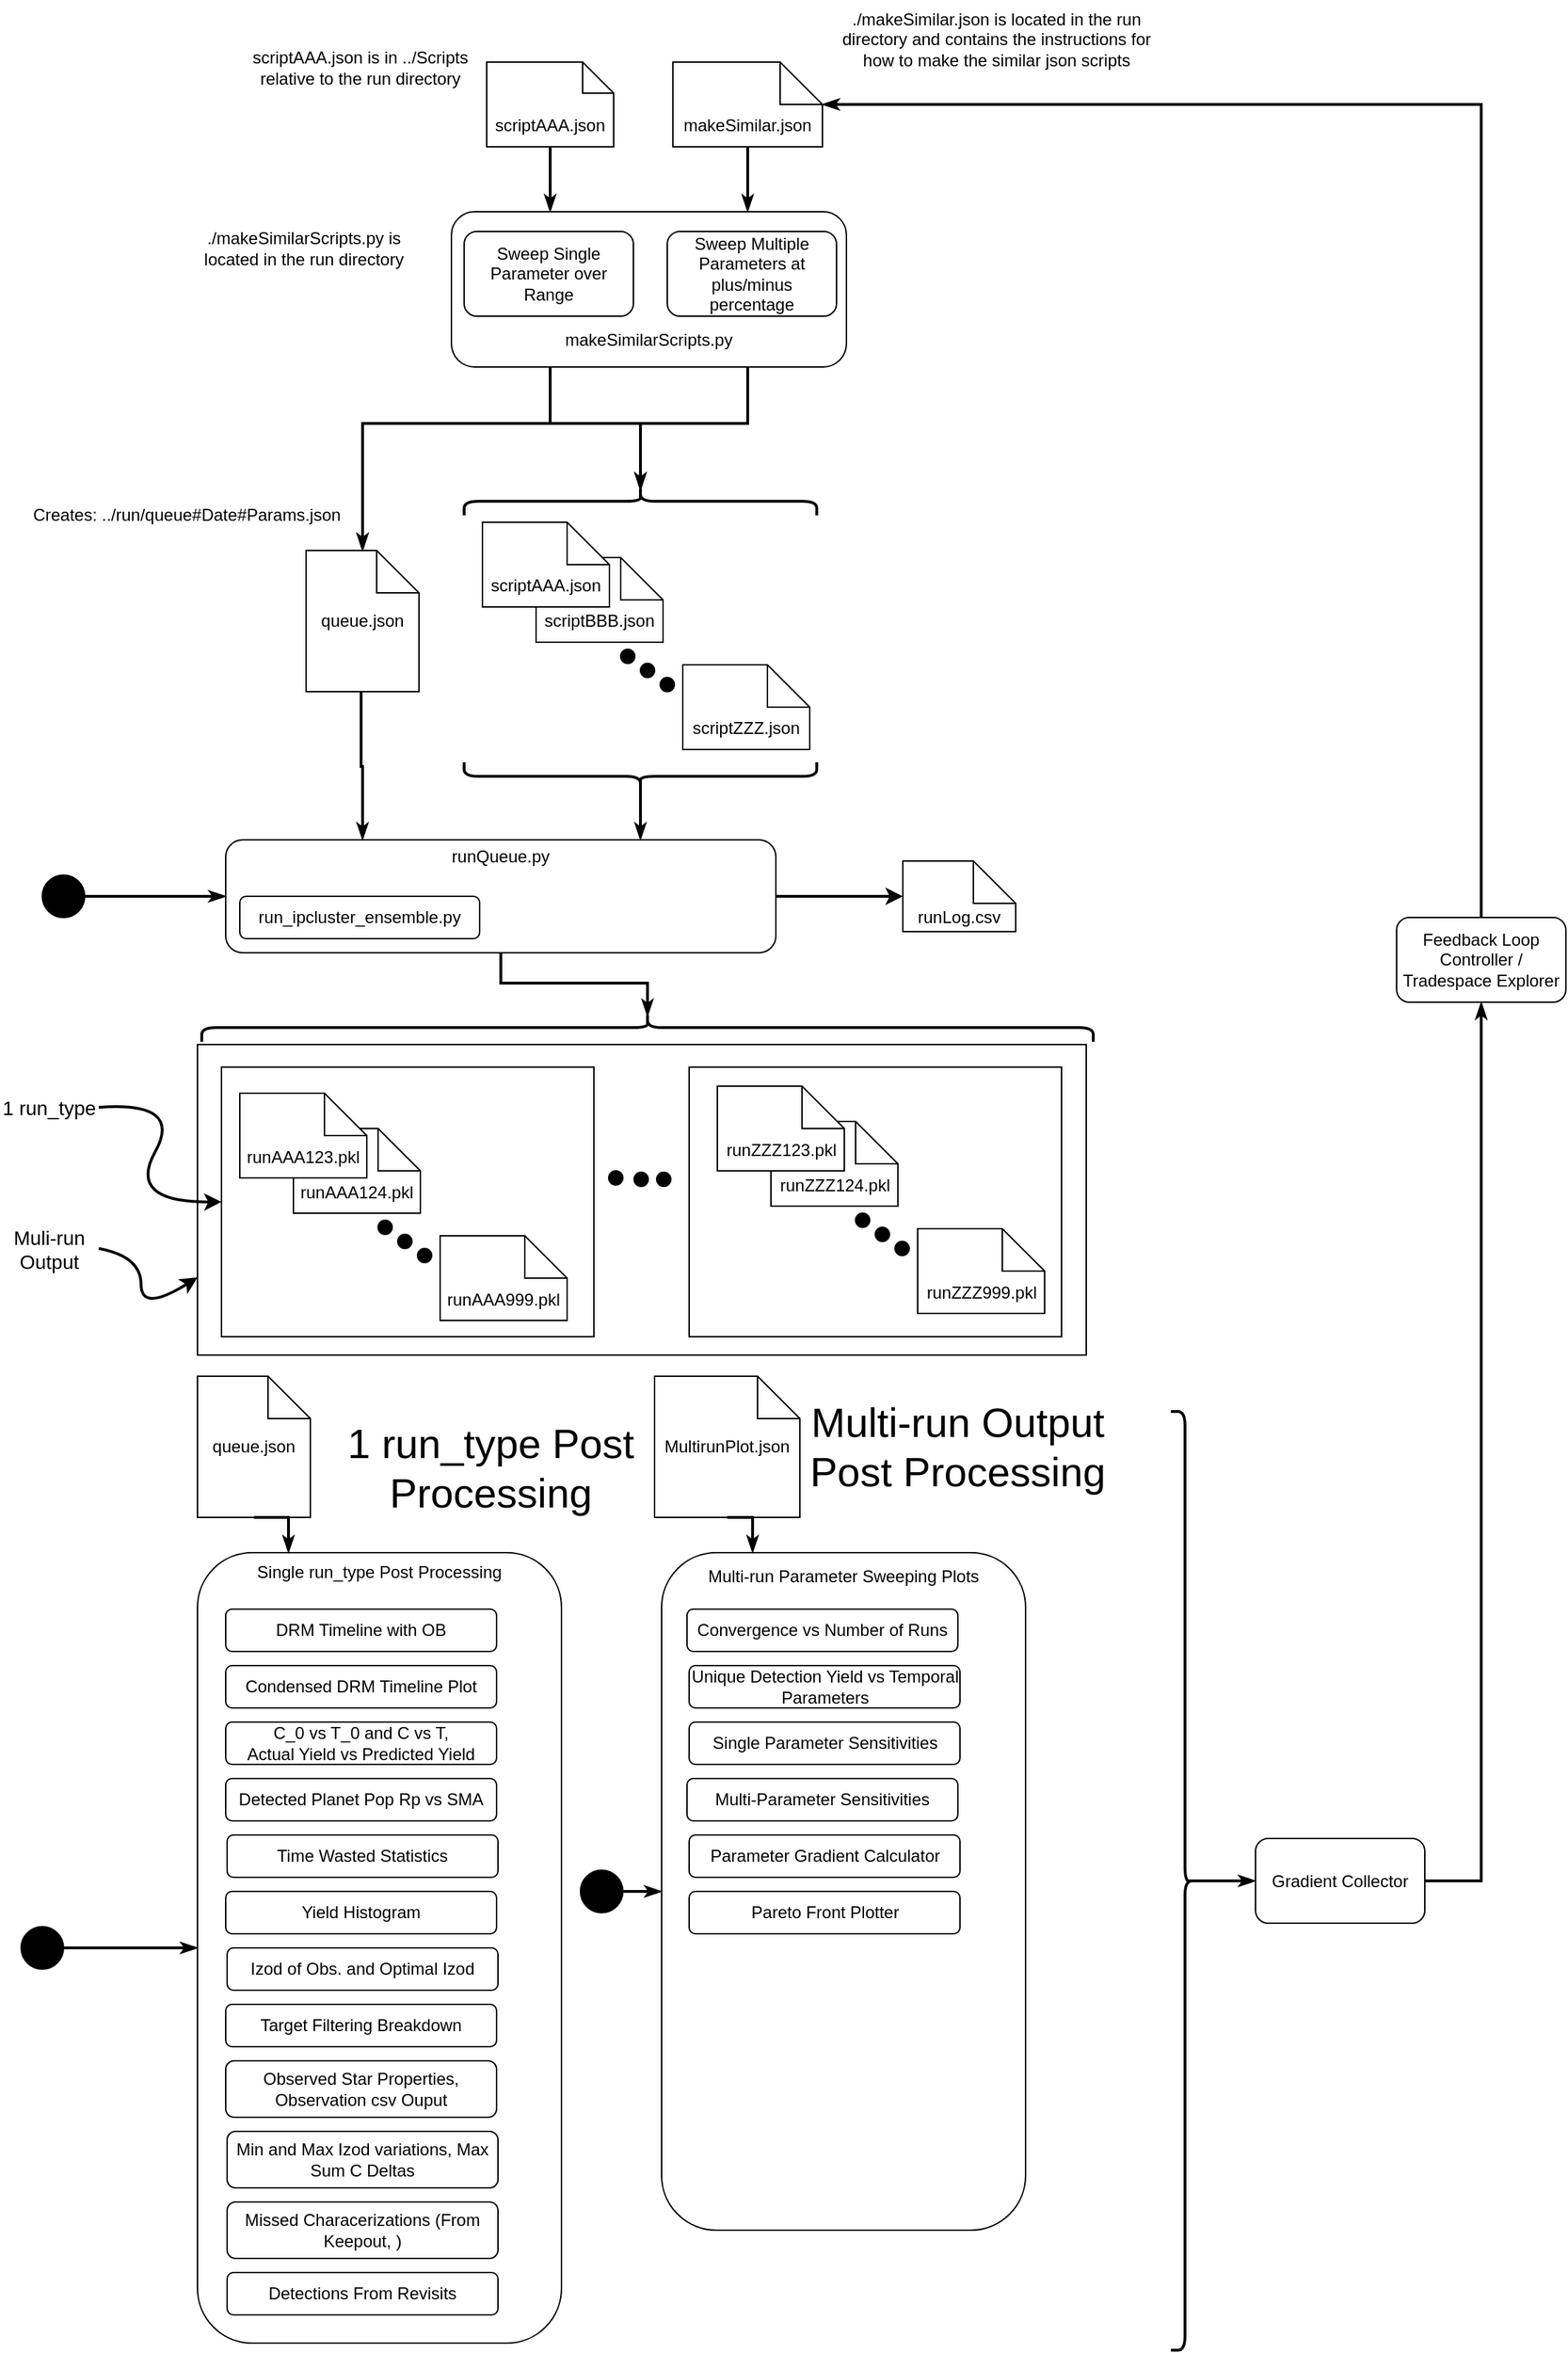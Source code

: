 <mxfile version="10.6.0" type="google"><diagram id="uPk6_uus-s2jaQJvlmyO" name="Page-1"><mxGraphModel dx="2479" dy="1725" grid="1" gridSize="10" guides="1" tooltips="1" connect="1" arrows="1" fold="1" page="1" pageScale="1" pageWidth="850" pageHeight="1100" background="#ffffff" math="0" shadow="0"><root><mxCell id="0"/><mxCell id="1" parent="0"/><mxCell id="115" value="&lt;br&gt;&lt;br&gt;&lt;br&gt;&lt;br&gt;&lt;br&gt;makeSimilarScripts.py&lt;br&gt;" style="rounded=1;whiteSpace=wrap;html=1;fillColor=none;fontSize=12;" parent="1" vertex="1"><mxGeometry x="350" y="-210" width="280" height="110" as="geometry"/></mxCell><mxCell id="61" value="Single run_type Post Processing&lt;br&gt;&lt;br&gt;&lt;br&gt;&lt;br&gt;&lt;br&gt;&lt;br&gt;&lt;br&gt;&lt;br&gt;&lt;br&gt;&lt;br&gt;&lt;br&gt;&lt;br&gt;&lt;br&gt;&lt;br&gt;&lt;br&gt;&lt;br&gt;&lt;br&gt;&lt;br&gt;&lt;br&gt;&lt;br&gt;&lt;br&gt;&lt;br&gt;&lt;br&gt;&lt;br&gt;&lt;br&gt;&lt;br&gt;&lt;br&gt;&lt;br&gt;&lt;br&gt;&lt;br&gt;&lt;br&gt;&lt;br&gt;&lt;br&gt;&lt;br&gt;&lt;br&gt;&lt;br&gt;&lt;br&gt;&lt;br&gt;" style="rounded=1;whiteSpace=wrap;html=1;fillColor=none;fontSize=12;" parent="1" vertex="1"><mxGeometry x="170" y="740" width="258" height="560" as="geometry"/></mxCell><mxCell id="55" style="edgeStyle=orthogonalEdgeStyle;rounded=0;comic=0;jumpStyle=none;jumpSize=1;html=1;exitX=1;exitY=0.5;entryX=0;entryY=0.5;endArrow=classicThin;endFill=1;jettySize=auto;orthogonalLoop=1;strokeWidth=2;fontSize=29;" parent="1" source="6" target="13" edge="1"><mxGeometry relative="1" as="geometry"/></mxCell><mxCell id="6" value="" style="ellipse;whiteSpace=wrap;html=1;aspect=fixed;fillColor=#000000;" parent="1" vertex="1"><mxGeometry x="60" y="260" width="30" height="30" as="geometry"/></mxCell><mxCell id="11" value="" style="edgeStyle=orthogonalEdgeStyle;rounded=0;html=1;endArrow=classicThin;endFill=1;jettySize=auto;orthogonalLoop=1;entryX=0.25;entryY=0;exitX=0.5;exitY=1;strokeWidth=2;" parent="1" edge="1"><mxGeometry relative="1" as="geometry"><mxPoint x="286" y="130" as="sourcePoint"/><mxPoint x="287" y="235" as="targetPoint"/><Array as="points"><mxPoint x="286" y="183"/><mxPoint x="287" y="183"/></Array></mxGeometry></mxCell><mxCell id="12" value="queue.json" style="shape=note;whiteSpace=wrap;html=1;backgroundOutline=1;fillColor=none;" parent="1" vertex="1"><mxGeometry x="247" y="30" width="80" height="100" as="geometry"/></mxCell><mxCell id="45" style="edgeStyle=orthogonalEdgeStyle;rounded=0;comic=0;jumpStyle=none;jumpSize=1;html=1;exitX=0.5;exitY=1;entryX=0.1;entryY=0.5;entryPerimeter=0;endArrow=classicThin;endFill=1;jettySize=auto;orthogonalLoop=1;strokeWidth=2;" parent="1" source="13" target="44" edge="1"><mxGeometry relative="1" as="geometry"/></mxCell><mxCell id="4c2a4708311604c4-120" style="edgeStyle=orthogonalEdgeStyle;rounded=0;html=1;exitX=1;exitY=0.5;entryX=0;entryY=0.5;jettySize=auto;orthogonalLoop=1;fontSize=30;fontColor=#000000;strokeWidth=2;" parent="1" source="13" target="4c2a4708311604c4-119" edge="1"><mxGeometry relative="1" as="geometry"/></mxCell><mxCell id="13" value="runQueue.py&lt;br&gt;&lt;br&gt;&lt;br&gt;&lt;br&gt;&lt;br&gt;" style="rounded=1;whiteSpace=wrap;html=1;fillColor=none;" parent="1" vertex="1"><mxGeometry x="190" y="235" width="390" height="80" as="geometry"/></mxCell><mxCell id="14" value="run_ipcluster_ensemble.py" style="rounded=1;whiteSpace=wrap;html=1;fillColor=none;" parent="1" vertex="1"><mxGeometry x="200" y="275" width="170" height="30" as="geometry"/></mxCell><mxCell id="17" value="&lt;br&gt;&lt;br&gt;scriptBBB.json" style="shape=note;whiteSpace=wrap;html=1;backgroundOutline=1;fillColor=#ffffff;" parent="1" vertex="1"><mxGeometry x="410" y="35" width="90" height="60" as="geometry"/></mxCell><mxCell id="16" value="&lt;br&gt;&lt;br&gt;scriptAAA.json" style="shape=note;whiteSpace=wrap;html=1;backgroundOutline=1;fillColor=#ffffff;" parent="1" vertex="1"><mxGeometry x="372" y="10" width="90" height="60" as="geometry"/></mxCell><mxCell id="19" value="" style="ellipse;whiteSpace=wrap;html=1;aspect=fixed;fillColor=#000000;" parent="1" vertex="1"><mxGeometry x="470" y="100" width="10" height="10" as="geometry"/></mxCell><mxCell id="20" value="" style="ellipse;whiteSpace=wrap;html=1;aspect=fixed;fillColor=#000000;" parent="1" vertex="1"><mxGeometry x="484" y="110" width="10" height="10" as="geometry"/></mxCell><mxCell id="21" value="" style="ellipse;whiteSpace=wrap;html=1;aspect=fixed;fillColor=#000000;" parent="1" vertex="1"><mxGeometry x="498" y="120" width="10" height="10" as="geometry"/></mxCell><mxCell id="22" value="&lt;br&gt;&lt;br&gt;scriptZZZ.json" style="shape=note;whiteSpace=wrap;html=1;backgroundOutline=1;fillColor=#ffffff;" parent="1" vertex="1"><mxGeometry x="514" y="111" width="90" height="60" as="geometry"/></mxCell><mxCell id="26" style="edgeStyle=orthogonalEdgeStyle;rounded=0;comic=0;jumpStyle=none;jumpSize=1;html=1;exitX=0.1;exitY=0.5;exitPerimeter=0;entryX=0.75;entryY=0;endArrow=classicThin;endFill=1;jettySize=auto;orthogonalLoop=1;strokeWidth=2;" parent="1" edge="1"><mxGeometry relative="1" as="geometry"><mxPoint x="485" y="198" as="sourcePoint"/><mxPoint x="484" y="235" as="targetPoint"/></mxGeometry></mxCell><mxCell id="25" value="" style="shape=curlyBracket;whiteSpace=wrap;html=1;rounded=1;fillColor=#000000;rotation=-90;strokeWidth=2;" parent="1" vertex="1"><mxGeometry x="474" y="65" width="20" height="250" as="geometry"/></mxCell><mxCell id="27" value="&lt;br&gt;&lt;br&gt;runAAA124.pkl" style="shape=note;whiteSpace=wrap;html=1;backgroundOutline=1;fillColor=#ffffff;" parent="1" vertex="1"><mxGeometry x="238" y="439.5" width="90" height="60" as="geometry"/></mxCell><mxCell id="28" value="&lt;br&gt;&lt;br&gt;runAAA123.pkl" style="shape=note;whiteSpace=wrap;html=1;backgroundOutline=1;fillColor=#ffffff;" parent="1" vertex="1"><mxGeometry x="200" y="414.5" width="90" height="60" as="geometry"/></mxCell><mxCell id="29" value="" style="ellipse;whiteSpace=wrap;html=1;aspect=fixed;fillColor=#000000;" parent="1" vertex="1"><mxGeometry x="298" y="504.5" width="10" height="10" as="geometry"/></mxCell><mxCell id="30" value="" style="ellipse;whiteSpace=wrap;html=1;aspect=fixed;fillColor=#000000;" parent="1" vertex="1"><mxGeometry x="312" y="514.5" width="10" height="10" as="geometry"/></mxCell><mxCell id="31" value="" style="ellipse;whiteSpace=wrap;html=1;aspect=fixed;fillColor=#000000;" parent="1" vertex="1"><mxGeometry x="326" y="524.5" width="10" height="10" as="geometry"/></mxCell><mxCell id="32" value="&lt;br&gt;&lt;br&gt;runAAA999.pkl" style="shape=note;whiteSpace=wrap;html=1;backgroundOutline=1;fillColor=#ffffff;" parent="1" vertex="1"><mxGeometry x="342" y="515.5" width="90" height="60" as="geometry"/></mxCell><mxCell id="33" value="&lt;br&gt;&lt;br&gt;runZZZ124.pkl" style="shape=note;whiteSpace=wrap;html=1;backgroundOutline=1;fillColor=#ffffff;" parent="1" vertex="1"><mxGeometry x="576.5" y="434.5" width="90" height="60" as="geometry"/></mxCell><mxCell id="34" value="&lt;br&gt;&lt;br&gt;runZZZ123.pkl" style="shape=note;whiteSpace=wrap;html=1;backgroundOutline=1;fillColor=#ffffff;" parent="1" vertex="1"><mxGeometry x="538.5" y="409.5" width="90" height="60" as="geometry"/></mxCell><mxCell id="35" value="" style="ellipse;whiteSpace=wrap;html=1;aspect=fixed;fillColor=#000000;" parent="1" vertex="1"><mxGeometry x="636.5" y="499.5" width="10" height="10" as="geometry"/></mxCell><mxCell id="36" value="" style="ellipse;whiteSpace=wrap;html=1;aspect=fixed;fillColor=#000000;" parent="1" vertex="1"><mxGeometry x="650.5" y="509.5" width="10" height="10" as="geometry"/></mxCell><mxCell id="37" value="" style="ellipse;whiteSpace=wrap;html=1;aspect=fixed;fillColor=#000000;" parent="1" vertex="1"><mxGeometry x="664.5" y="519.5" width="10" height="10" as="geometry"/></mxCell><mxCell id="38" value="&lt;br&gt;&lt;br&gt;runZZZ999.pkl" style="shape=note;whiteSpace=wrap;html=1;backgroundOutline=1;fillColor=#ffffff;" parent="1" vertex="1"><mxGeometry x="680.5" y="510.5" width="90" height="60" as="geometry"/></mxCell><mxCell id="39" value="" style="ellipse;whiteSpace=wrap;html=1;aspect=fixed;fillColor=#000000;" parent="1" vertex="1"><mxGeometry x="461.5" y="469.5" width="10" height="10" as="geometry"/></mxCell><mxCell id="40" value="" style="ellipse;whiteSpace=wrap;html=1;aspect=fixed;fillColor=#000000;" parent="1" vertex="1"><mxGeometry x="479.5" y="470.5" width="10" height="10" as="geometry"/></mxCell><mxCell id="41" value="" style="ellipse;whiteSpace=wrap;html=1;aspect=fixed;fillColor=#000000;" parent="1" vertex="1"><mxGeometry x="495.5" y="470.5" width="10" height="10" as="geometry"/></mxCell><mxCell id="42" value="" style="rounded=0;whiteSpace=wrap;html=1;fillColor=none;" parent="1" vertex="1"><mxGeometry x="187" y="396" width="264" height="191" as="geometry"/></mxCell><mxCell id="43" value="" style="rounded=0;whiteSpace=wrap;html=1;fillColor=none;" parent="1" vertex="1"><mxGeometry x="518.5" y="396" width="264" height="191" as="geometry"/></mxCell><mxCell id="44" value="" style="shape=curlyBracket;whiteSpace=wrap;html=1;rounded=1;fillColor=none;rotation=90;strokeWidth=2;" parent="1" vertex="1"><mxGeometry x="479" y="52" width="20" height="632" as="geometry"/></mxCell><mxCell id="46" value="" style="curved=1;endArrow=classic;html=1;strokeWidth=2;exitX=1;exitY=0.5;entryX=0;entryY=0.5;" parent="1" source="47" target="42" edge="1"><mxGeometry width="50" height="50" relative="1" as="geometry"><mxPoint x="70" y="620" as="sourcePoint"/><mxPoint x="120" y="570" as="targetPoint"/><Array as="points"><mxPoint x="160" y="420"/><mxPoint x="120" y="492"/></Array></mxGeometry></mxCell><mxCell id="47" value="1 run_type" style="text;html=1;strokeColor=none;fillColor=none;align=center;verticalAlign=middle;whiteSpace=wrap;rounded=0;fontSize=14;" parent="1" vertex="1"><mxGeometry x="30" y="414.5" width="70" height="20" as="geometry"/></mxCell><mxCell id="48" value="" style="rounded=0;whiteSpace=wrap;html=1;fillColor=none;fontSize=14;" parent="1" vertex="1"><mxGeometry x="170" y="380" width="630" height="220" as="geometry"/></mxCell><mxCell id="51" value="" style="curved=1;endArrow=classic;html=1;strokeWidth=2;exitX=1;exitY=0.5;entryX=0;entryY=0.75;" parent="1" source="52" target="48" edge="1"><mxGeometry width="50" height="50" relative="1" as="geometry"><mxPoint x="64" y="735" as="sourcePoint"/><mxPoint x="182" y="607" as="targetPoint"/><Array as="points"><mxPoint x="130" y="530"/><mxPoint x="130" y="570"/></Array></mxGeometry></mxCell><mxCell id="52" value="Muli-run Output" style="text;html=1;strokeColor=none;fillColor=none;align=center;verticalAlign=middle;whiteSpace=wrap;rounded=0;fontSize=14;" parent="1" vertex="1"><mxGeometry x="30" y="499" width="70" height="51" as="geometry"/></mxCell><mxCell id="53" value="1 run_type Post Processing" style="text;html=1;strokeColor=none;fillColor=none;align=center;verticalAlign=middle;whiteSpace=wrap;rounded=0;fontSize=29;" parent="1" vertex="1"><mxGeometry x="272" y="645" width="212" height="70" as="geometry"/></mxCell><mxCell id="54" value="Multi-run Output Post Processing" style="text;html=1;strokeColor=none;fillColor=none;align=center;verticalAlign=middle;whiteSpace=wrap;rounded=0;fontSize=29;" parent="1" vertex="1"><mxGeometry x="595" y="627" width="228" height="76" as="geometry"/></mxCell><mxCell id="56" value="C_0 vs T_0 and C vs T, &lt;br&gt;Actual Yield vs Predicted Yield" style="rounded=1;whiteSpace=wrap;html=1;fillColor=none;fontSize=12;" parent="1" vertex="1"><mxGeometry x="190" y="860" width="192" height="30" as="geometry"/></mxCell><mxCell id="57" value="Condensed DRM Timeline Plot" style="rounded=1;whiteSpace=wrap;html=1;fillColor=none;fontSize=12;" parent="1" vertex="1"><mxGeometry x="190" y="820" width="192" height="30" as="geometry"/></mxCell><mxCell id="59" value="DRM Timeline with OB" style="rounded=1;whiteSpace=wrap;html=1;fillColor=none;fontSize=12;" parent="1" vertex="1"><mxGeometry x="190" y="780" width="192" height="30" as="geometry"/></mxCell><mxCell id="64" style="edgeStyle=orthogonalEdgeStyle;rounded=0;comic=0;jumpStyle=none;jumpSize=1;html=1;exitX=0.5;exitY=1;entryX=0.25;entryY=0;endArrow=classicThin;endFill=1;jettySize=auto;orthogonalLoop=1;strokeWidth=2;fontSize=12;" parent="1" source="60" target="61" edge="1"><mxGeometry relative="1" as="geometry"/></mxCell><mxCell id="60" value="queue.json" style="shape=note;whiteSpace=wrap;html=1;backgroundOutline=1;fillColor=none;" parent="1" vertex="1"><mxGeometry x="170" y="615" width="80" height="100" as="geometry"/></mxCell><mxCell id="62" style="edgeStyle=orthogonalEdgeStyle;rounded=0;comic=0;jumpStyle=none;jumpSize=1;html=1;exitX=1;exitY=0.5;entryX=0;entryY=0.5;endArrow=classicThin;endFill=1;jettySize=auto;orthogonalLoop=1;strokeWidth=2;fontSize=29;" parent="1" source="63" target="61" edge="1"><mxGeometry relative="1" as="geometry"><mxPoint x="170" y="769.667" as="targetPoint"/></mxGeometry></mxCell><mxCell id="63" value="" style="ellipse;whiteSpace=wrap;html=1;aspect=fixed;fillColor=#000000;" parent="1" vertex="1"><mxGeometry x="45" y="1005" width="30" height="30" as="geometry"/></mxCell><mxCell id="65" value="Detected Planet Pop Rp vs SMA" style="rounded=1;whiteSpace=wrap;html=1;fillColor=none;fontSize=12;" parent="1" vertex="1"><mxGeometry x="190" y="900" width="192" height="30" as="geometry"/></mxCell><mxCell id="66" value="Time Wasted Statistics" style="rounded=1;whiteSpace=wrap;html=1;fillColor=none;fontSize=12;" parent="1" vertex="1"><mxGeometry x="191" y="940" width="192" height="30" as="geometry"/></mxCell><mxCell id="67" value="Yield Histogram" style="rounded=1;whiteSpace=wrap;html=1;fillColor=none;fontSize=12;" parent="1" vertex="1"><mxGeometry x="190" y="980" width="192" height="30" as="geometry"/></mxCell><mxCell id="68" value="Izod of Obs. and Optimal Izod" style="rounded=1;whiteSpace=wrap;html=1;fillColor=none;fontSize=12;" parent="1" vertex="1"><mxGeometry x="191" y="1020" width="192" height="30" as="geometry"/></mxCell><mxCell id="69" value="Target Filtering Breakdown" style="rounded=1;whiteSpace=wrap;html=1;fillColor=none;fontSize=12;" parent="1" vertex="1"><mxGeometry x="190" y="1060" width="192" height="30" as="geometry"/></mxCell><mxCell id="70" value="Observed Star Properties, Observation csv Ouput" style="rounded=1;whiteSpace=wrap;html=1;fillColor=none;fontSize=12;" parent="1" vertex="1"><mxGeometry x="190" y="1100" width="192" height="40" as="geometry"/></mxCell><mxCell id="71" value="Min and Max Izod variations, Max Sum C Deltas" style="rounded=1;whiteSpace=wrap;html=1;fillColor=none;fontSize=12;" parent="1" vertex="1"><mxGeometry x="191" y="1150" width="192" height="40" as="geometry"/></mxCell><mxCell id="72" value="Multi-run Parameter Sweeping Plots&lt;br&gt;&lt;br&gt;&lt;br&gt;&lt;br&gt;&lt;br&gt;&lt;br&gt;&lt;br&gt;&lt;br&gt;&lt;br&gt;&lt;br&gt;&lt;br&gt;&lt;br&gt;&lt;br&gt;&lt;br&gt;&lt;br&gt;&lt;br&gt;&lt;br&gt;&lt;br&gt;&lt;br&gt;&lt;br&gt;&lt;br&gt;&lt;br&gt;&lt;br&gt;&lt;br&gt;&lt;br&gt;&lt;br&gt;&lt;br&gt;&lt;br&gt;&lt;br&gt;&lt;br&gt;&lt;br&gt;&lt;br&gt;" style="rounded=1;whiteSpace=wrap;html=1;fillColor=none;fontSize=12;" parent="1" vertex="1"><mxGeometry x="499" y="740" width="258" height="480" as="geometry"/></mxCell><mxCell id="76" value="Convergence vs Number of Runs" style="rounded=1;whiteSpace=wrap;html=1;fillColor=none;fontSize=12;" parent="1" vertex="1"><mxGeometry x="517" y="780" width="192" height="30" as="geometry"/></mxCell><mxCell id="77" style="edgeStyle=orthogonalEdgeStyle;rounded=0;comic=0;jumpStyle=none;jumpSize=1;html=1;exitX=0.5;exitY=1;entryX=0.25;entryY=0;endArrow=classicThin;endFill=1;jettySize=auto;orthogonalLoop=1;strokeWidth=2;fontSize=12;" parent="1" source="78" target="72" edge="1"><mxGeometry relative="1" as="geometry"/></mxCell><mxCell id="78" value="MultirunPlot.json" style="shape=note;whiteSpace=wrap;html=1;backgroundOutline=1;fillColor=none;" parent="1" vertex="1"><mxGeometry x="494" y="615" width="103" height="100" as="geometry"/></mxCell><mxCell id="79" style="edgeStyle=orthogonalEdgeStyle;rounded=0;comic=0;jumpStyle=none;jumpSize=1;html=1;exitX=1;exitY=0.5;entryX=0;entryY=0.5;endArrow=classicThin;endFill=1;jettySize=auto;orthogonalLoop=1;strokeWidth=2;fontSize=29;" parent="1" source="80" target="72" edge="1"><mxGeometry relative="1" as="geometry"><mxPoint x="587" y="792.167" as="targetPoint"/></mxGeometry></mxCell><mxCell id="80" value="" style="ellipse;whiteSpace=wrap;html=1;aspect=fixed;fillColor=#000000;" parent="1" vertex="1"><mxGeometry x="441.5" y="965" width="30" height="30" as="geometry"/></mxCell><mxCell id="88" value="Unique Detection Yield vs Temporal Parameters" style="rounded=1;whiteSpace=wrap;html=1;fillColor=none;fontSize=12;" parent="1" vertex="1"><mxGeometry x="518.5" y="820" width="192" height="30" as="geometry"/></mxCell><mxCell id="89" value="Detections From Revisits" style="rounded=1;whiteSpace=wrap;html=1;fillColor=none;fontSize=12;" parent="1" vertex="1"><mxGeometry x="191" y="1250" width="192" height="30" as="geometry"/></mxCell><mxCell id="90" value="Single Parameter Sensitivities" style="rounded=1;whiteSpace=wrap;html=1;fillColor=none;fontSize=12;" parent="1" vertex="1"><mxGeometry x="518.5" y="860" width="192" height="30" as="geometry"/></mxCell><mxCell id="91" value="Multi-Parameter Sensitivities" style="rounded=1;whiteSpace=wrap;html=1;fillColor=none;fontSize=12;" parent="1" vertex="1"><mxGeometry x="517" y="900" width="192" height="30" as="geometry"/></mxCell><mxCell id="92" value="Missed Characerizations (From Keepout, )" style="rounded=1;whiteSpace=wrap;html=1;fillColor=none;fontSize=12;" parent="1" vertex="1"><mxGeometry x="191" y="1200" width="192" height="40" as="geometry"/></mxCell><mxCell id="93" value="Parameter Gradient Calculator" style="rounded=1;whiteSpace=wrap;html=1;fillColor=none;fontSize=12;" parent="1" vertex="1"><mxGeometry x="518.5" y="940" width="192" height="30" as="geometry"/></mxCell><mxCell id="94" value="Pareto Front Plotter" style="rounded=1;whiteSpace=wrap;html=1;fillColor=none;fontSize=12;" parent="1" vertex="1"><mxGeometry x="518.5" y="980" width="192" height="30" as="geometry"/></mxCell><mxCell id="96" value="" style="shape=curlyBracket;whiteSpace=wrap;html=1;rounded=1;fillColor=#000000;rotation=90;strokeWidth=2;" parent="1" vertex="1"><mxGeometry x="474" y="-129.857" width="20" height="250" as="geometry"/></mxCell><mxCell id="101" style="edgeStyle=orthogonalEdgeStyle;rounded=0;comic=0;jumpStyle=none;jumpSize=1;html=1;exitX=0.25;exitY=1;entryX=0.1;entryY=0.5;entryPerimeter=0;endArrow=classicThin;endFill=1;jettySize=auto;orthogonalLoop=1;strokeWidth=2;fontSize=12;" parent="1" source="115" target="96" edge="1"><mxGeometry relative="1" as="geometry"><Array as="points"><mxPoint x="420" y="-60"/><mxPoint x="484" y="-60"/></Array></mxGeometry></mxCell><mxCell id="105" style="edgeStyle=orthogonalEdgeStyle;rounded=0;comic=0;jumpStyle=none;jumpSize=1;html=1;exitX=0.25;exitY=1;entryX=0.5;entryY=0;endArrow=classicThin;endFill=1;jettySize=auto;orthogonalLoop=1;strokeWidth=2;fontSize=12;" parent="1" source="115" target="12" edge="1"><mxGeometry relative="1" as="geometry"><Array as="points"><mxPoint x="420" y="-60"/><mxPoint x="287" y="-60"/></Array></mxGeometry></mxCell><mxCell id="98" value="Sweep Single Parameter over Range" style="rounded=1;whiteSpace=wrap;html=1;fillColor=none;fontSize=12;" parent="1" vertex="1"><mxGeometry x="359" y="-196" width="120" height="60" as="geometry"/></mxCell><mxCell id="100" style="edgeStyle=orthogonalEdgeStyle;rounded=0;comic=0;jumpStyle=none;jumpSize=1;html=1;exitX=0.5;exitY=1;endArrow=classicThin;endFill=1;jettySize=auto;orthogonalLoop=1;strokeWidth=2;fontSize=12;entryX=0.25;entryY=0;" parent="1" source="99" target="115" edge="1"><mxGeometry relative="1" as="geometry"><mxPoint x="300" y="-256" as="targetPoint"/></mxGeometry></mxCell><mxCell id="103" style="edgeStyle=orthogonalEdgeStyle;rounded=0;comic=0;jumpStyle=none;jumpSize=1;html=1;exitX=0.5;exitY=1;endArrow=classicThin;endFill=1;jettySize=auto;orthogonalLoop=1;strokeWidth=2;fontSize=12;entryX=0.75;entryY=0;" parent="1" source="114" target="115" edge="1"><mxGeometry relative="1" as="geometry"><mxPoint x="560" y="-240" as="targetPoint"/></mxGeometry></mxCell><mxCell id="99" value="&lt;br&gt;&lt;br&gt;scriptAAA.json" style="shape=note;whiteSpace=wrap;html=1;backgroundOutline=1;fillColor=#ffffff;size=22;" parent="1" vertex="1"><mxGeometry x="375" y="-316" width="90" height="60" as="geometry"/></mxCell><mxCell id="104" style="edgeStyle=orthogonalEdgeStyle;rounded=0;comic=0;jumpStyle=none;jumpSize=1;html=1;exitX=0.75;exitY=1;entryX=0.1;entryY=0.5;entryPerimeter=0;endArrow=classicThin;endFill=1;jettySize=auto;orthogonalLoop=1;strokeWidth=2;fontSize=12;" parent="1" source="115" target="96" edge="1"><mxGeometry relative="1" as="geometry"><Array as="points"><mxPoint x="560" y="-60"/><mxPoint x="484" y="-60"/></Array></mxGeometry></mxCell><mxCell id="106" style="edgeStyle=orthogonalEdgeStyle;rounded=0;comic=0;jumpStyle=none;jumpSize=1;html=1;exitX=0.75;exitY=1;endArrow=classicThin;endFill=1;jettySize=auto;orthogonalLoop=1;strokeWidth=2;fontSize=12;" parent="1" source="115" edge="1"><mxGeometry relative="1" as="geometry"><mxPoint x="287" y="30" as="targetPoint"/><Array as="points"><mxPoint x="560" y="-60"/><mxPoint x="287" y="-60"/></Array></mxGeometry></mxCell><mxCell id="102" value="Sweep Multiple Parameters at plus/minus percentage" style="rounded=1;whiteSpace=wrap;html=1;fillColor=none;fontSize=12;" parent="1" vertex="1"><mxGeometry x="503" y="-196" width="120" height="60" as="geometry"/></mxCell><mxCell id="111" style="edgeStyle=orthogonalEdgeStyle;rounded=0;comic=0;jumpStyle=none;jumpSize=1;html=1;exitX=1;exitY=0.5;entryX=0.5;entryY=1;endArrow=classicThin;endFill=1;jettySize=auto;orthogonalLoop=1;strokeWidth=2;fontSize=12;" parent="1" source="107" target="110" edge="1"><mxGeometry relative="1" as="geometry"/></mxCell><mxCell id="107" value="Gradient Collector" style="rounded=1;whiteSpace=wrap;html=1;fillColor=none;fontSize=12;" parent="1" vertex="1"><mxGeometry x="920" y="942.5" width="120" height="60" as="geometry"/></mxCell><mxCell id="109" style="edgeStyle=orthogonalEdgeStyle;rounded=0;comic=0;jumpStyle=none;jumpSize=1;html=1;exitX=0.1;exitY=0.5;exitPerimeter=0;entryX=0;entryY=0.5;endArrow=classicThin;endFill=1;jettySize=auto;orthogonalLoop=1;strokeWidth=2;fontSize=12;" parent="1" source="108" target="107" edge="1"><mxGeometry relative="1" as="geometry"/></mxCell><mxCell id="108" value="" style="shape=curlyBracket;whiteSpace=wrap;html=1;rounded=1;fillColor=none;fontSize=12;rotation=180;strokeWidth=2;" parent="1" vertex="1"><mxGeometry x="860" y="640" width="20" height="665" as="geometry"/></mxCell><mxCell id="112" style="edgeStyle=orthogonalEdgeStyle;rounded=0;comic=0;jumpStyle=none;jumpSize=1;html=1;exitX=0.5;exitY=0;endArrow=classicThin;endFill=1;jettySize=auto;orthogonalLoop=1;strokeWidth=2;fontSize=12;entryX=1;entryY=0.5;" parent="1" source="110" target="114" edge="1"><mxGeometry relative="1" as="geometry"><mxPoint x="880" y="-240" as="targetPoint"/></mxGeometry></mxCell><mxCell id="110" value="Feedback Loop Controller / Tradespace Explorer" style="rounded=1;whiteSpace=wrap;html=1;fillColor=none;fontSize=12;" parent="1" vertex="1"><mxGeometry x="1020" y="290" width="120" height="60" as="geometry"/></mxCell><mxCell id="114" value="&lt;br&gt;&lt;br&gt;makeSimilar.json" style="shape=note;whiteSpace=wrap;html=1;backgroundOutline=1;fillColor=#ffffff;" parent="1" vertex="1"><mxGeometry x="507" y="-316" width="106" height="60" as="geometry"/></mxCell><mxCell id="116" value="Creates: ../run/queue#Date#Params.json" style="text;html=1;strokeColor=none;fillColor=none;align=center;verticalAlign=middle;whiteSpace=wrap;rounded=0;fontSize=12;" parent="1" vertex="1"><mxGeometry x="50" y="-5" width="225" height="20" as="geometry"/></mxCell><mxCell id="117" value="./makeSimilarScripts.py is located in the run directory" style="text;html=1;strokeColor=none;fillColor=none;align=center;verticalAlign=middle;whiteSpace=wrap;rounded=0;fontSize=12;" parent="1" vertex="1"><mxGeometry x="165.5" y="-202" width="159" height="36" as="geometry"/></mxCell><mxCell id="118" value="scriptAAA.json is in ../Scripts relative to the run directory" style="text;html=1;strokeColor=none;fillColor=none;align=center;verticalAlign=middle;whiteSpace=wrap;rounded=0;fontSize=12;" parent="1" vertex="1"><mxGeometry x="205.5" y="-330" width="159" height="36" as="geometry"/></mxCell><mxCell id="119" value="./makeSimilar.json is located in the run directory and contains the instructions for how to make the similar json scripts" style="text;html=1;strokeColor=none;fillColor=none;align=center;verticalAlign=middle;whiteSpace=wrap;rounded=0;fontSize=12;" parent="1" vertex="1"><mxGeometry x="622" y="-360" width="229" height="56" as="geometry"/></mxCell><mxCell id="4c2a4708311604c4-119" value="&lt;br&gt;&lt;br&gt;runLog.csv" style="shape=note;whiteSpace=wrap;html=1;backgroundOutline=1;fillColor=none;" parent="1" vertex="1"><mxGeometry x="670" y="250" width="80" height="50" as="geometry"/></mxCell></root></mxGraphModel></diagram></mxfile>